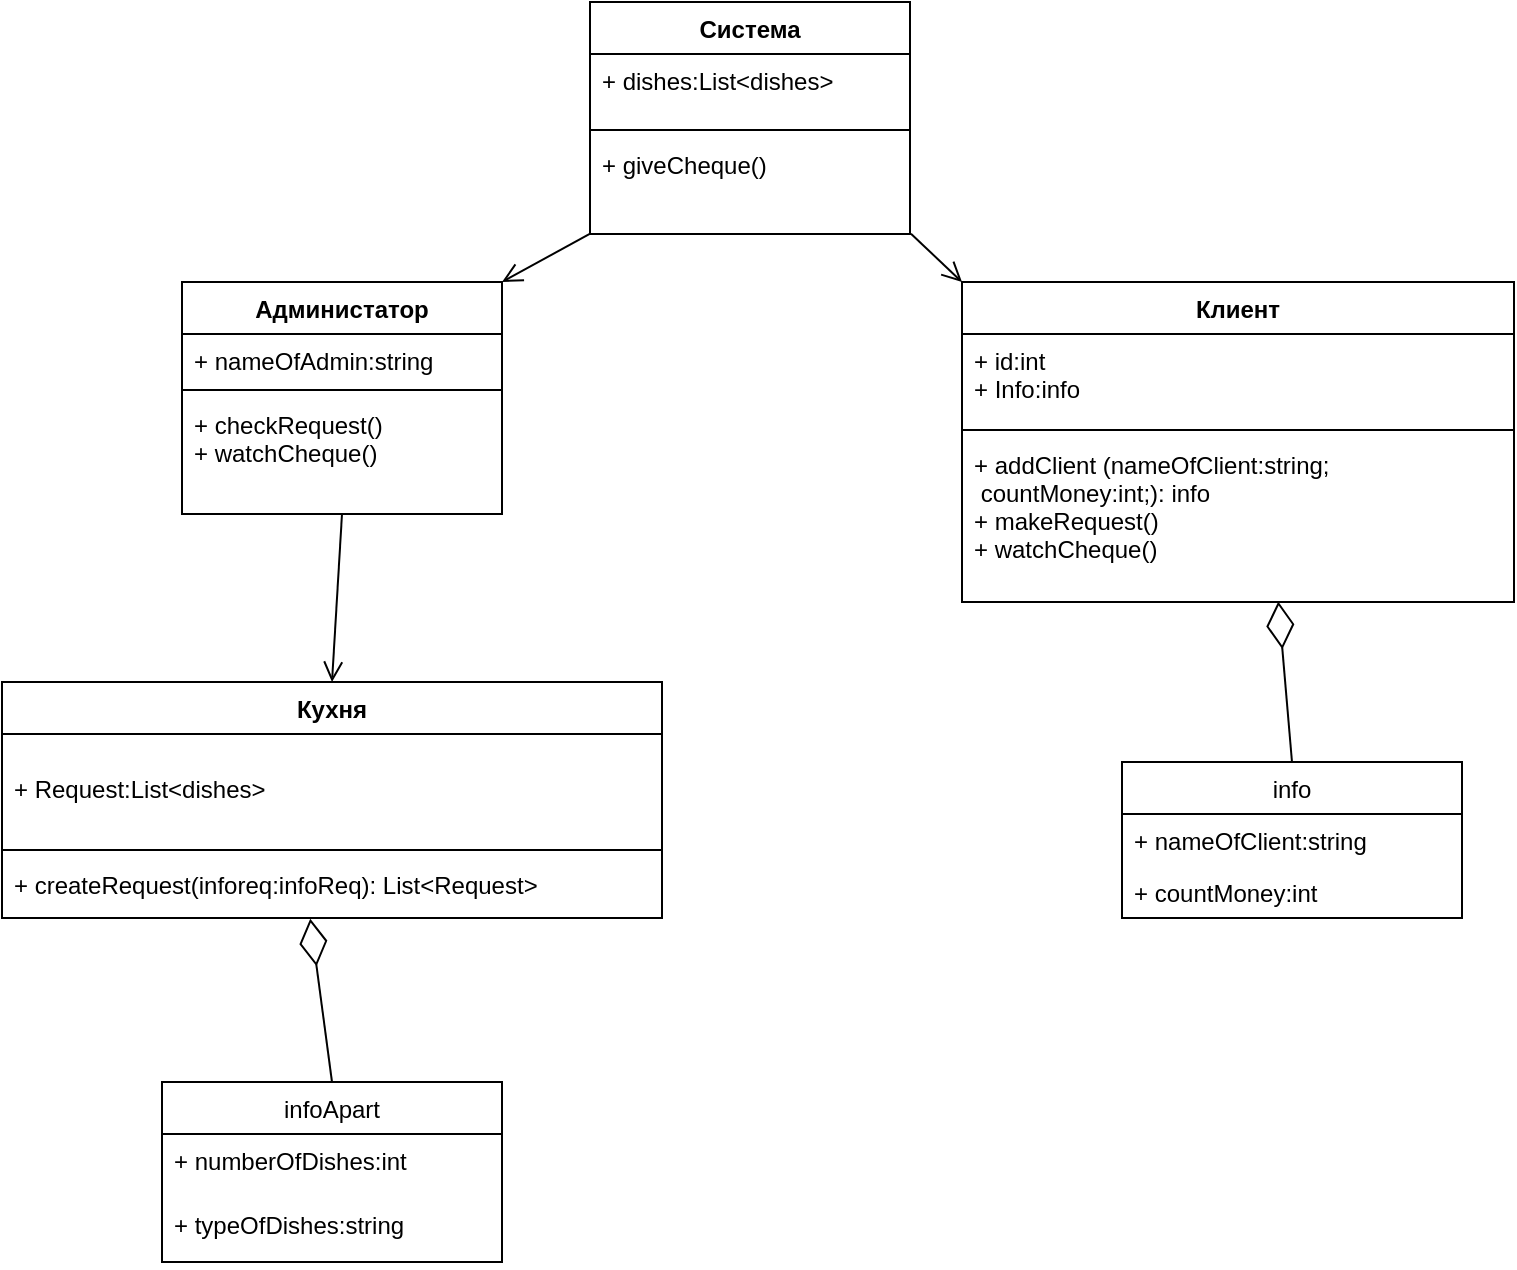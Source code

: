 <mxfile version="20.7.4" type="device"><diagram id="NDjP_jHPMeZI4xUf8rZq" name="Страница 1"><mxGraphModel dx="1434" dy="764" grid="1" gridSize="10" guides="1" tooltips="1" connect="1" arrows="1" fold="1" page="1" pageScale="1" pageWidth="827" pageHeight="1169" math="0" shadow="0"><root><mxCell id="0"/><mxCell id="1" parent="0"/><mxCell id="5N-DSqZPVVXM-ORM07j0-6" value="Клиент" style="swimlane;fontStyle=1;align=center;verticalAlign=top;childLayout=stackLayout;horizontal=1;startSize=26;horizontalStack=0;resizeParent=1;resizeParentMax=0;resizeLast=0;collapsible=1;marginBottom=0;" parent="1" vertex="1"><mxGeometry x="510" y="160" width="276" height="160" as="geometry"><mxRectangle x="380" y="120" width="100" height="30" as="alternateBounds"/></mxGeometry></mxCell><mxCell id="5N-DSqZPVVXM-ORM07j0-7" value="+ id:int&#10;+ Info:info&#10;" style="text;strokeColor=none;fillColor=none;align=left;verticalAlign=top;spacingLeft=4;spacingRight=4;overflow=hidden;rotatable=0;points=[[0,0.5],[1,0.5]];portConstraint=eastwest;" parent="5N-DSqZPVVXM-ORM07j0-6" vertex="1"><mxGeometry y="26" width="276" height="44" as="geometry"/></mxCell><mxCell id="5N-DSqZPVVXM-ORM07j0-8" value="" style="line;strokeWidth=1;fillColor=none;align=left;verticalAlign=middle;spacingTop=-1;spacingLeft=3;spacingRight=3;rotatable=0;labelPosition=right;points=[];portConstraint=eastwest;strokeColor=inherit;" parent="5N-DSqZPVVXM-ORM07j0-6" vertex="1"><mxGeometry y="70" width="276" height="8" as="geometry"/></mxCell><mxCell id="5N-DSqZPVVXM-ORM07j0-9" value="+ addClient (nameOfClient:string;&#10; countMoney:int;): info&#10;+ makeRequest()&#10;+ watchCheque()" style="text;strokeColor=none;fillColor=none;align=left;verticalAlign=top;spacingLeft=4;spacingRight=4;overflow=hidden;rotatable=0;points=[[0,0.5],[1,0.5]];portConstraint=eastwest;" parent="5N-DSqZPVVXM-ORM07j0-6" vertex="1"><mxGeometry y="78" width="276" height="82" as="geometry"/></mxCell><mxCell id="5N-DSqZPVVXM-ORM07j0-10" value="Система" style="swimlane;fontStyle=1;align=center;verticalAlign=top;childLayout=stackLayout;horizontal=1;startSize=26;horizontalStack=0;resizeParent=1;resizeParentMax=0;resizeLast=0;collapsible=1;marginBottom=0;" parent="1" vertex="1"><mxGeometry x="324" y="20" width="160" height="116" as="geometry"><mxRectangle x="380" y="120" width="100" height="30" as="alternateBounds"/></mxGeometry></mxCell><mxCell id="5N-DSqZPVVXM-ORM07j0-11" value="+ dishes:List&lt;dishes&gt;" style="text;strokeColor=none;fillColor=none;align=left;verticalAlign=top;spacingLeft=4;spacingRight=4;overflow=hidden;rotatable=0;points=[[0,0.5],[1,0.5]];portConstraint=eastwest;" parent="5N-DSqZPVVXM-ORM07j0-10" vertex="1"><mxGeometry y="26" width="160" height="34" as="geometry"/></mxCell><mxCell id="5N-DSqZPVVXM-ORM07j0-12" value="" style="line;strokeWidth=1;fillColor=none;align=left;verticalAlign=middle;spacingTop=-1;spacingLeft=3;spacingRight=3;rotatable=0;labelPosition=right;points=[];portConstraint=eastwest;strokeColor=inherit;" parent="5N-DSqZPVVXM-ORM07j0-10" vertex="1"><mxGeometry y="60" width="160" height="8" as="geometry"/></mxCell><mxCell id="5N-DSqZPVVXM-ORM07j0-13" value="+ giveСheque()" style="text;strokeColor=none;fillColor=none;align=left;verticalAlign=top;spacingLeft=4;spacingRight=4;overflow=hidden;rotatable=0;points=[[0,0.5],[1,0.5]];portConstraint=eastwest;" parent="5N-DSqZPVVXM-ORM07j0-10" vertex="1"><mxGeometry y="68" width="160" height="48" as="geometry"/></mxCell><mxCell id="5N-DSqZPVVXM-ORM07j0-14" value="Администатор" style="swimlane;fontStyle=1;align=center;verticalAlign=top;childLayout=stackLayout;horizontal=1;startSize=26;horizontalStack=0;resizeParent=1;resizeParentMax=0;resizeLast=0;collapsible=1;marginBottom=0;" parent="1" vertex="1"><mxGeometry x="120" y="160" width="160" height="116" as="geometry"><mxRectangle x="380" y="120" width="100" height="30" as="alternateBounds"/></mxGeometry></mxCell><mxCell id="5N-DSqZPVVXM-ORM07j0-15" value="+ nameOfAdmin:string" style="text;strokeColor=none;fillColor=none;align=left;verticalAlign=top;spacingLeft=4;spacingRight=4;overflow=hidden;rotatable=0;points=[[0,0.5],[1,0.5]];portConstraint=eastwest;" parent="5N-DSqZPVVXM-ORM07j0-14" vertex="1"><mxGeometry y="26" width="160" height="24" as="geometry"/></mxCell><mxCell id="5N-DSqZPVVXM-ORM07j0-16" value="" style="line;strokeWidth=1;fillColor=none;align=left;verticalAlign=middle;spacingTop=-1;spacingLeft=3;spacingRight=3;rotatable=0;labelPosition=right;points=[];portConstraint=eastwest;strokeColor=inherit;" parent="5N-DSqZPVVXM-ORM07j0-14" vertex="1"><mxGeometry y="50" width="160" height="8" as="geometry"/></mxCell><mxCell id="5N-DSqZPVVXM-ORM07j0-17" value="+ checkRequest()&#10;+ watchСheque()" style="text;strokeColor=none;fillColor=none;align=left;verticalAlign=top;spacingLeft=4;spacingRight=4;overflow=hidden;rotatable=0;points=[[0,0.5],[1,0.5]];portConstraint=eastwest;" parent="5N-DSqZPVVXM-ORM07j0-14" vertex="1"><mxGeometry y="58" width="160" height="58" as="geometry"/></mxCell><mxCell id="5N-DSqZPVVXM-ORM07j0-18" value="Кухня" style="swimlane;fontStyle=1;align=center;verticalAlign=top;childLayout=stackLayout;horizontal=1;startSize=26;horizontalStack=0;resizeParent=1;resizeParentMax=0;resizeLast=0;collapsible=1;marginBottom=0;" parent="1" vertex="1"><mxGeometry x="30" y="360" width="330" height="118" as="geometry"/></mxCell><mxCell id="5N-DSqZPVVXM-ORM07j0-19" value="&#10;+ Request:List&lt;dishes&gt;" style="text;strokeColor=none;fillColor=none;align=left;verticalAlign=top;spacingLeft=4;spacingRight=4;overflow=hidden;rotatable=0;points=[[0,0.5],[1,0.5]];portConstraint=eastwest;" parent="5N-DSqZPVVXM-ORM07j0-18" vertex="1"><mxGeometry y="26" width="330" height="54" as="geometry"/></mxCell><mxCell id="5N-DSqZPVVXM-ORM07j0-20" value="" style="line;strokeWidth=1;fillColor=none;align=left;verticalAlign=middle;spacingTop=-1;spacingLeft=3;spacingRight=3;rotatable=0;labelPosition=right;points=[];portConstraint=eastwest;strokeColor=inherit;" parent="5N-DSqZPVVXM-ORM07j0-18" vertex="1"><mxGeometry y="80" width="330" height="8" as="geometry"/></mxCell><mxCell id="5N-DSqZPVVXM-ORM07j0-21" value="+ createRequest(inforeq:infoReq): List&lt;Request&gt;" style="text;strokeColor=none;fillColor=none;align=left;verticalAlign=top;spacingLeft=4;spacingRight=4;overflow=hidden;rotatable=0;points=[[0,0.5],[1,0.5]];portConstraint=eastwest;" parent="5N-DSqZPVVXM-ORM07j0-18" vertex="1"><mxGeometry y="88" width="330" height="30" as="geometry"/></mxCell><mxCell id="5N-DSqZPVVXM-ORM07j0-35" value="info" style="swimlane;fontStyle=0;childLayout=stackLayout;horizontal=1;startSize=26;fillColor=none;horizontalStack=0;resizeParent=1;resizeParentMax=0;resizeLast=0;collapsible=1;marginBottom=0;" parent="1" vertex="1"><mxGeometry x="590" y="400" width="170" height="78" as="geometry"/></mxCell><mxCell id="5N-DSqZPVVXM-ORM07j0-36" value="+ nameOfClient:string" style="text;strokeColor=none;fillColor=none;align=left;verticalAlign=top;spacingLeft=4;spacingRight=4;overflow=hidden;rotatable=0;points=[[0,0.5],[1,0.5]];portConstraint=eastwest;" parent="5N-DSqZPVVXM-ORM07j0-35" vertex="1"><mxGeometry y="26" width="170" height="26" as="geometry"/></mxCell><mxCell id="5N-DSqZPVVXM-ORM07j0-37" value="+ countMoney:int" style="text;strokeColor=none;fillColor=none;align=left;verticalAlign=top;spacingLeft=4;spacingRight=4;overflow=hidden;rotatable=0;points=[[0,0.5],[1,0.5]];portConstraint=eastwest;" parent="5N-DSqZPVVXM-ORM07j0-35" vertex="1"><mxGeometry y="52" width="170" height="26" as="geometry"/></mxCell><mxCell id="5N-DSqZPVVXM-ORM07j0-47" value="infoApart" style="swimlane;fontStyle=0;childLayout=stackLayout;horizontal=1;startSize=26;fillColor=none;horizontalStack=0;resizeParent=1;resizeParentMax=0;resizeLast=0;collapsible=1;marginBottom=0;" parent="1" vertex="1"><mxGeometry x="110" y="560" width="170" height="90" as="geometry"/></mxCell><object label="+ numberOfDishes:int&#10;" id="5N-DSqZPVVXM-ORM07j0-50"><mxCell style="text;strokeColor=none;fillColor=none;align=left;verticalAlign=top;spacingLeft=4;spacingRight=4;overflow=hidden;rotatable=0;points=[[0,0.5],[1,0.5]];portConstraint=eastwest;" parent="5N-DSqZPVVXM-ORM07j0-47" vertex="1"><mxGeometry y="26" width="170" height="32" as="geometry"/></mxCell></object><mxCell id="5N-DSqZPVVXM-ORM07j0-51" value="+ typeOfDishes:string" style="text;strokeColor=none;fillColor=none;align=left;verticalAlign=top;spacingLeft=4;spacingRight=4;overflow=hidden;rotatable=0;points=[[0,0.5],[1,0.5]];portConstraint=eastwest;" parent="5N-DSqZPVVXM-ORM07j0-47" vertex="1"><mxGeometry y="58" width="170" height="32" as="geometry"/></mxCell><mxCell id="5N-DSqZPVVXM-ORM07j0-53" value="" style="endArrow=open;startArrow=none;endFill=0;startFill=0;endSize=8;html=1;verticalAlign=bottom;labelBackgroundColor=none;strokeWidth=1;rounded=0;exitX=0.002;exitY=0.993;exitDx=0;exitDy=0;exitPerimeter=0;entryX=1;entryY=0;entryDx=0;entryDy=0;" parent="1" source="5N-DSqZPVVXM-ORM07j0-13" target="5N-DSqZPVVXM-ORM07j0-14" edge="1"><mxGeometry width="160" relative="1" as="geometry"><mxPoint x="60" y="80" as="sourcePoint"/><mxPoint x="220" y="80" as="targetPoint"/></mxGeometry></mxCell><mxCell id="5N-DSqZPVVXM-ORM07j0-54" value="" style="endArrow=open;startArrow=none;endFill=0;startFill=0;endSize=8;html=1;verticalAlign=bottom;labelBackgroundColor=none;strokeWidth=1;rounded=0;exitX=1.003;exitY=0.997;exitDx=0;exitDy=0;exitPerimeter=0;entryX=0;entryY=0;entryDx=0;entryDy=0;" parent="1" source="5N-DSqZPVVXM-ORM07j0-13" target="5N-DSqZPVVXM-ORM07j0-6" edge="1"><mxGeometry width="160" relative="1" as="geometry"><mxPoint x="426.16" y="200.004" as="sourcePoint"/><mxPoint x="381.84" y="224.34" as="targetPoint"/></mxGeometry></mxCell><mxCell id="5N-DSqZPVVXM-ORM07j0-55" value="" style="endArrow=none;startArrow=diamondThin;endFill=0;startFill=0;html=1;verticalAlign=bottom;labelBackgroundColor=none;strokeWidth=1;startSize=21;endSize=8;rounded=0;exitX=0.573;exitY=0.997;exitDx=0;exitDy=0;exitPerimeter=0;entryX=0.5;entryY=0;entryDx=0;entryDy=0;" parent="1" source="5N-DSqZPVVXM-ORM07j0-9" target="5N-DSqZPVVXM-ORM07j0-35" edge="1"><mxGeometry width="160" relative="1" as="geometry"><mxPoint x="626" y="418.33" as="sourcePoint"/><mxPoint x="786" y="418.33" as="targetPoint"/></mxGeometry></mxCell><mxCell id="5N-DSqZPVVXM-ORM07j0-57" value="" style="endArrow=none;startArrow=diamondThin;endFill=0;startFill=0;html=1;verticalAlign=bottom;labelBackgroundColor=none;strokeWidth=1;startSize=21;endSize=8;rounded=0;exitX=0.467;exitY=1.012;exitDx=0;exitDy=0;exitPerimeter=0;entryX=0.5;entryY=0;entryDx=0;entryDy=0;" parent="1" source="5N-DSqZPVVXM-ORM07j0-21" target="5N-DSqZPVVXM-ORM07j0-47" edge="1"><mxGeometry width="160" relative="1" as="geometry"><mxPoint x="413.998" y="480.004" as="sourcePoint"/><mxPoint x="430.85" y="580.25" as="targetPoint"/></mxGeometry></mxCell><mxCell id="5N-DSqZPVVXM-ORM07j0-58" value="" style="endArrow=open;startArrow=none;endFill=0;startFill=0;endSize=8;html=1;verticalAlign=bottom;labelBackgroundColor=none;strokeWidth=1;rounded=0;exitX=0.5;exitY=1;exitDx=0;exitDy=0;entryX=0.5;entryY=0;entryDx=0;entryDy=0;" parent="1" source="5N-DSqZPVVXM-ORM07j0-14" target="5N-DSqZPVVXM-ORM07j0-18" edge="1"><mxGeometry width="160" relative="1" as="geometry"><mxPoint x="334.32" y="145.664" as="sourcePoint"/><mxPoint x="300" y="290" as="targetPoint"/></mxGeometry></mxCell></root></mxGraphModel></diagram></mxfile>